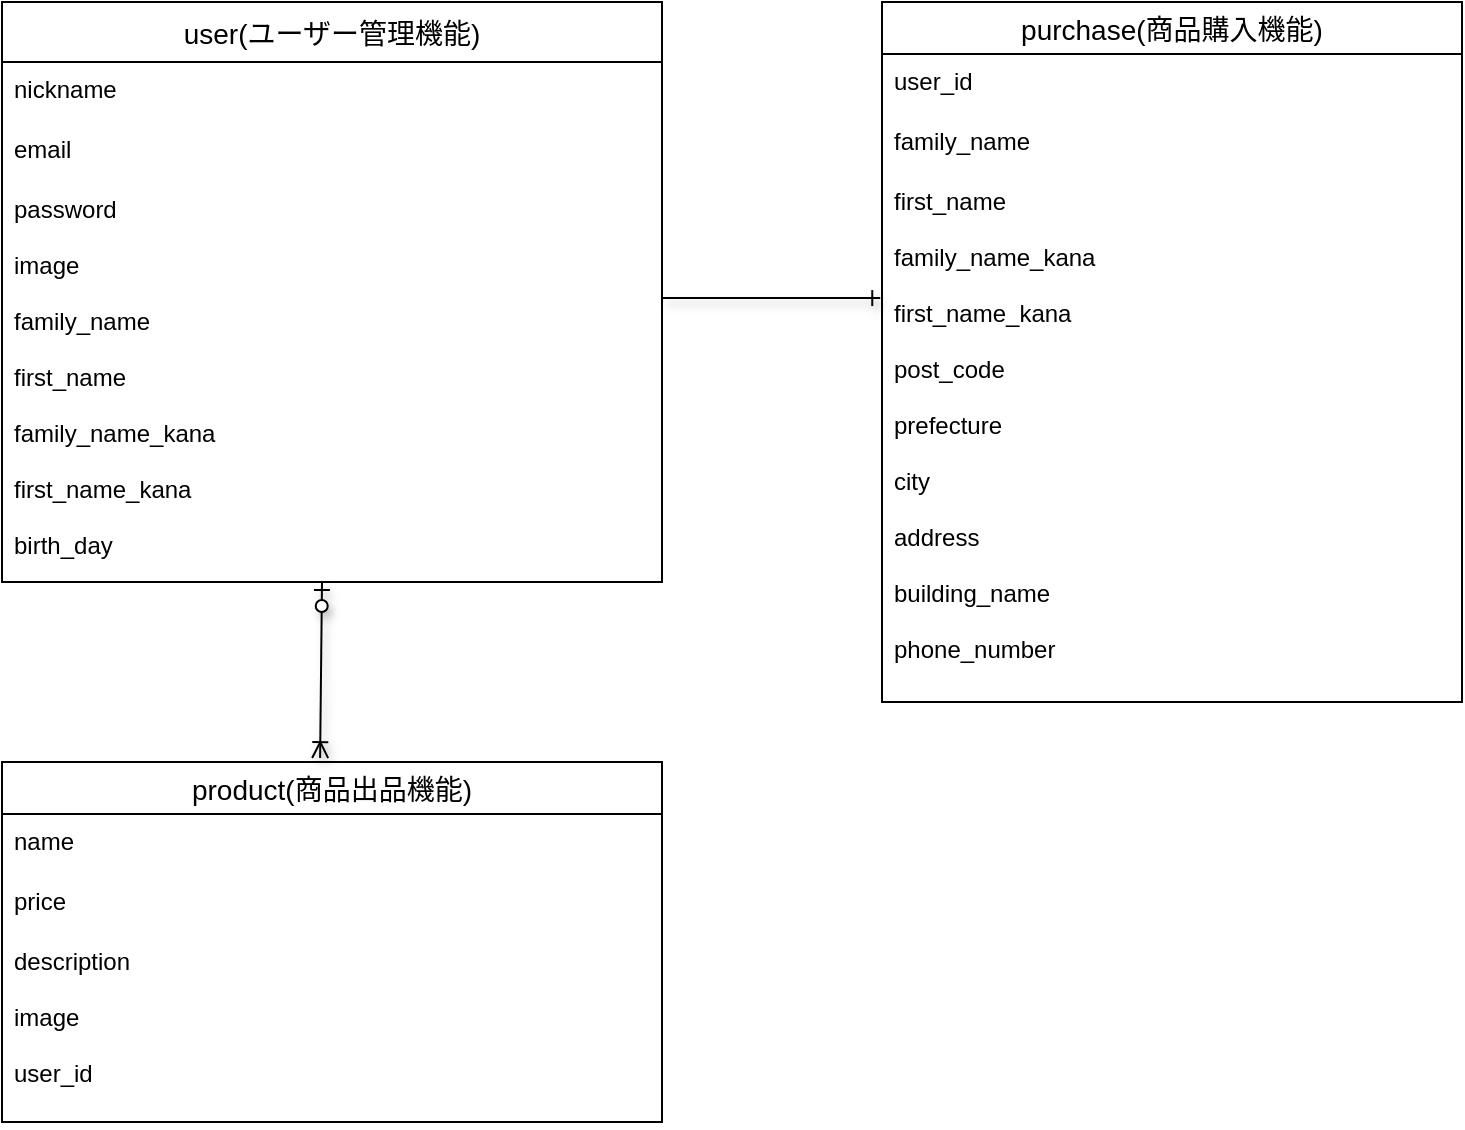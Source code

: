 <mxfile version="13.10.0" type="embed">
    <diagram id="y3rwGE36nVMxPeSn7glF" name="ページ1">
        <mxGraphModel dx="708" dy="590" grid="1" gridSize="10" guides="1" tooltips="1" connect="1" arrows="1" fold="1" page="1" pageScale="1" pageWidth="850" pageHeight="1100" math="0" shadow="0">
            <root>
                <mxCell id="0"/>
                <mxCell id="1" parent="0"/>
                <mxCell id="98" value="user(ユーザー管理機能)" style="swimlane;fontStyle=0;childLayout=stackLayout;horizontal=1;startSize=30;horizontalStack=0;resizeParent=1;resizeParentMax=0;resizeLast=0;collapsible=1;marginBottom=0;align=center;fontSize=14;" parent="1" vertex="1">
                    <mxGeometry x="80" y="50" width="330" height="290" as="geometry"/>
                </mxCell>
                <mxCell id="99" value="nickname" style="text;strokeColor=none;fillColor=none;spacingLeft=4;spacingRight=4;overflow=hidden;rotatable=0;points=[[0,0.5],[1,0.5]];portConstraint=eastwest;fontSize=12;" parent="98" vertex="1">
                    <mxGeometry y="30" width="330" height="30" as="geometry"/>
                </mxCell>
                <mxCell id="100" value="email" style="text;strokeColor=none;fillColor=none;spacingLeft=4;spacingRight=4;overflow=hidden;rotatable=0;points=[[0,0.5],[1,0.5]];portConstraint=eastwest;fontSize=12;" parent="98" vertex="1">
                    <mxGeometry y="60" width="330" height="30" as="geometry"/>
                </mxCell>
                <mxCell id="101" value="password&#10; &#10;image&#10;&#10;family_name&#10;&#10;first_name&#10;&#10;family_name_kana&#10;&#10;first_name_kana&#10;&#10;birth_day&#10;&#10;&#10;" style="text;strokeColor=none;fillColor=none;spacingLeft=4;spacingRight=4;overflow=hidden;rotatable=0;points=[[0,0.5],[1,0.5]];portConstraint=eastwest;fontSize=12;" parent="98" vertex="1">
                    <mxGeometry y="90" width="330" height="200" as="geometry"/>
                </mxCell>
                <mxCell id="136" value="product(商品出品機能)" style="swimlane;fontStyle=0;childLayout=stackLayout;horizontal=1;startSize=26;horizontalStack=0;resizeParent=1;resizeParentMax=0;resizeLast=0;collapsible=1;marginBottom=0;align=center;fontSize=14;" parent="1" vertex="1">
                    <mxGeometry x="80" y="430" width="330" height="180" as="geometry"/>
                </mxCell>
                <mxCell id="137" value="name" style="text;strokeColor=none;fillColor=none;spacingLeft=4;spacingRight=4;overflow=hidden;rotatable=0;points=[[0,0.5],[1,0.5]];portConstraint=eastwest;fontSize=12;" parent="136" vertex="1">
                    <mxGeometry y="26" width="330" height="30" as="geometry"/>
                </mxCell>
                <mxCell id="138" value="price" style="text;strokeColor=none;fillColor=none;spacingLeft=4;spacingRight=4;overflow=hidden;rotatable=0;points=[[0,0.5],[1,0.5]];portConstraint=eastwest;fontSize=12;" parent="136" vertex="1">
                    <mxGeometry y="56" width="330" height="30" as="geometry"/>
                </mxCell>
                <mxCell id="139" value="description&#10;&#10;image&#10;&#10;user_id" style="text;strokeColor=none;fillColor=none;spacingLeft=4;spacingRight=4;overflow=hidden;rotatable=0;points=[[0,0.5],[1,0.5]];portConstraint=eastwest;fontSize=12;" parent="136" vertex="1">
                    <mxGeometry y="86" width="330" height="94" as="geometry"/>
                </mxCell>
                <mxCell id="164" value="" style="fontSize=12;html=1;endArrow=ERoneToMany;startArrow=ERzeroToOne;shadow=1;entryX=0.482;entryY=-0.011;entryDx=0;entryDy=0;entryPerimeter=0;" parent="1" target="136" edge="1">
                    <mxGeometry width="100" height="100" relative="1" as="geometry">
                        <mxPoint x="240" y="340" as="sourcePoint"/>
                        <mxPoint x="240" y="420" as="targetPoint"/>
                        <Array as="points"/>
                    </mxGeometry>
                </mxCell>
                <mxCell id="167" value="purchase(商品購入機能)" style="swimlane;fontStyle=0;childLayout=stackLayout;horizontal=1;startSize=26;horizontalStack=0;resizeParent=1;resizeParentMax=0;resizeLast=0;collapsible=1;marginBottom=0;align=center;fontSize=14;" parent="1" vertex="1">
                    <mxGeometry x="520" y="50" width="290" height="350" as="geometry"/>
                </mxCell>
                <mxCell id="168" value="user_id" style="text;strokeColor=none;fillColor=none;spacingLeft=4;spacingRight=4;overflow=hidden;rotatable=0;points=[[0,0.5],[1,0.5]];portConstraint=eastwest;fontSize=12;" parent="167" vertex="1">
                    <mxGeometry y="26" width="290" height="30" as="geometry"/>
                </mxCell>
                <mxCell id="169" value="family_name" style="text;strokeColor=none;fillColor=none;spacingLeft=4;spacingRight=4;overflow=hidden;rotatable=0;points=[[0,0.5],[1,0.5]];portConstraint=eastwest;fontSize=12;" parent="167" vertex="1">
                    <mxGeometry y="56" width="290" height="30" as="geometry"/>
                </mxCell>
                <mxCell id="170" value="first_name&#10;&#10;family_name_kana&#10;&#10;first_name_kana&#10;&#10;post_code&#10;&#10;prefecture&#10;&#10;city&#10;&#10;address&#10;&#10;building_name&#10;&#10;phone_number" style="text;strokeColor=none;fillColor=none;spacingLeft=4;spacingRight=4;overflow=hidden;rotatable=0;points=[[0,0.5],[1,0.5]];portConstraint=eastwest;fontSize=12;" parent="167" vertex="1">
                    <mxGeometry y="86" width="290" height="264" as="geometry"/>
                </mxCell>
                <mxCell id="173" value="" style="edgeStyle=entityRelationEdgeStyle;fontSize=12;html=1;endArrow=ERone;endFill=1;shadow=1;entryX=-0.003;entryY=0.235;entryDx=0;entryDy=0;entryPerimeter=0;exitX=1;exitY=0.29;exitDx=0;exitDy=0;exitPerimeter=0;" parent="1" source="101" target="170" edge="1">
                    <mxGeometry width="100" height="100" relative="1" as="geometry">
                        <mxPoint x="380" y="430" as="sourcePoint"/>
                        <mxPoint x="480" y="330" as="targetPoint"/>
                    </mxGeometry>
                </mxCell>
            </root>
        </mxGraphModel>
    </diagram>
</mxfile>